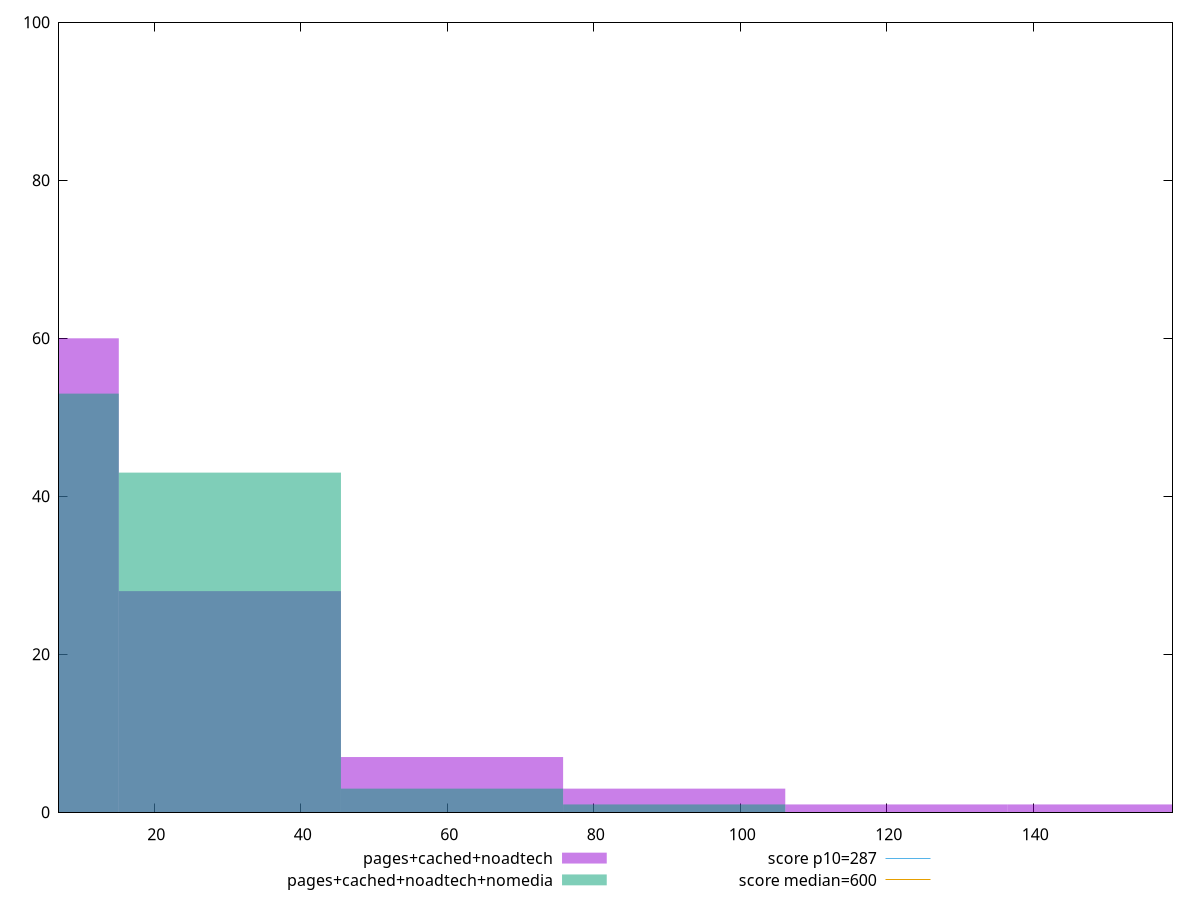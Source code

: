 reset

$pagesCachedNoadtech <<EOF
60.65215356287528 7
151.6303839071882 1
30.32607678143764 28
0 60
121.30430712575055 1
90.97823034431292 3
EOF

$pagesCachedNoadtechNomedia <<EOF
30.32607678143764 43
0 53
60.65215356287528 3
90.97823034431292 1
EOF

set key outside below
set boxwidth 30.32607678143764
set xrange [7:159]
set yrange [0:100]
set trange [0:100]
set style fill transparent solid 0.5 noborder

set parametric
set terminal svg size 640, 500 enhanced background rgb 'white'
set output "report_00019_2021-02-10T18-14-37.922Z//total-blocking-time/comparison/histogram/2_vs_3.svg"

plot $pagesCachedNoadtech title "pages+cached+noadtech" with boxes, \
     $pagesCachedNoadtechNomedia title "pages+cached+noadtech+nomedia" with boxes, \
     287,t title "score p10=287", \
     600,t title "score median=600"

reset
